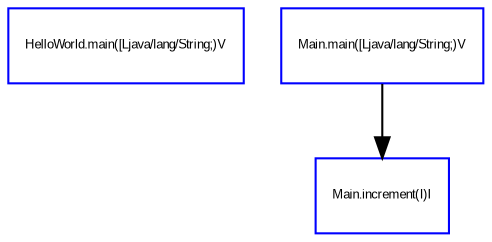 digraph "DirectedGraph" {
graph [concentrate = true];center=true;fontsize=6;node [ color=blue,shape="box"fontsize=6,fontcolor=black,fontname=Arial];edge [ color=black,fontsize=6,fontcolor=black,fontname=Arial]; 
   "HelloWorld.main([Ljava/lang/String;)V" [ label="HelloWorld.main([Ljava/lang/String;)V"]
   "Main.main([Ljava/lang/String;)V" [ label="Main.main([Ljava/lang/String;)V"]
   "Main.increment(I)I" [ label="Main.increment(I)I"]
 "Main.main([Ljava/lang/String;)V" -> "Main.increment(I)I" 

}